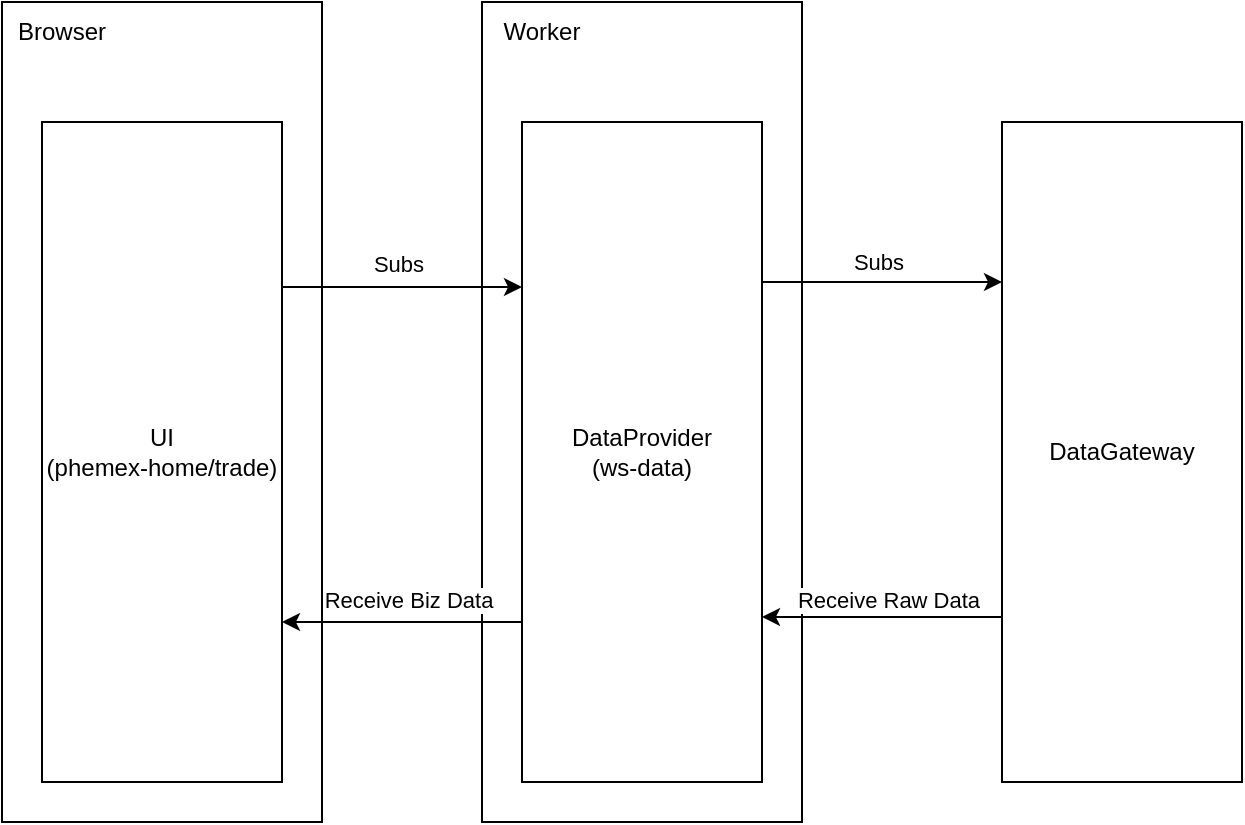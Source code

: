 <mxfile version="24.3.1" type="github">
  <diagram name="Page-1" id="0HDmdloTcH0qQN3vc7QG">
    <mxGraphModel dx="757" dy="856" grid="1" gridSize="10" guides="1" tooltips="1" connect="1" arrows="1" fold="1" page="1" pageScale="1" pageWidth="827" pageHeight="1169" math="0" shadow="0">
      <root>
        <mxCell id="0" />
        <mxCell id="1" parent="0" />
        <mxCell id="1fhaBdgzW0mIe5YVaV1Y-7" value="" style="rounded=0;whiteSpace=wrap;html=1;align=left;" vertex="1" parent="1">
          <mxGeometry x="310" y="330" width="160" height="410" as="geometry" />
        </mxCell>
        <mxCell id="1fhaBdgzW0mIe5YVaV1Y-5" value="" style="rounded=0;whiteSpace=wrap;html=1;align=left;" vertex="1" parent="1">
          <mxGeometry x="70" y="330" width="160" height="410" as="geometry" />
        </mxCell>
        <mxCell id="1fhaBdgzW0mIe5YVaV1Y-1" value="UI&lt;br&gt;(phemex-home/trade)" style="rounded=0;whiteSpace=wrap;html=1;" vertex="1" parent="1">
          <mxGeometry x="90" y="390" width="120" height="330" as="geometry" />
        </mxCell>
        <mxCell id="1fhaBdgzW0mIe5YVaV1Y-2" value="DataProvider&lt;br&gt;(ws-data)" style="rounded=0;whiteSpace=wrap;html=1;" vertex="1" parent="1">
          <mxGeometry x="330" y="390" width="120" height="330" as="geometry" />
        </mxCell>
        <mxCell id="1fhaBdgzW0mIe5YVaV1Y-3" value="DataGateway" style="rounded=0;whiteSpace=wrap;html=1;" vertex="1" parent="1">
          <mxGeometry x="570" y="390" width="120" height="330" as="geometry" />
        </mxCell>
        <mxCell id="1fhaBdgzW0mIe5YVaV1Y-6" value="Browser" style="text;html=1;align=center;verticalAlign=middle;whiteSpace=wrap;rounded=0;" vertex="1" parent="1">
          <mxGeometry x="70" y="330" width="60" height="30" as="geometry" />
        </mxCell>
        <mxCell id="1fhaBdgzW0mIe5YVaV1Y-8" value="Worker" style="text;html=1;align=center;verticalAlign=middle;whiteSpace=wrap;rounded=0;" vertex="1" parent="1">
          <mxGeometry x="310" y="330" width="60" height="30" as="geometry" />
        </mxCell>
        <mxCell id="1fhaBdgzW0mIe5YVaV1Y-9" value="" style="endArrow=classic;html=1;rounded=0;exitX=1;exitY=0.25;exitDx=0;exitDy=0;entryX=0;entryY=0.25;entryDx=0;entryDy=0;" edge="1" parent="1" source="1fhaBdgzW0mIe5YVaV1Y-1" target="1fhaBdgzW0mIe5YVaV1Y-2">
          <mxGeometry width="50" height="50" relative="1" as="geometry">
            <mxPoint x="260" y="414" as="sourcePoint" />
            <mxPoint x="260" y="754" as="targetPoint" />
          </mxGeometry>
        </mxCell>
        <mxCell id="1fhaBdgzW0mIe5YVaV1Y-11" value="Subs" style="edgeLabel;html=1;align=center;verticalAlign=middle;resizable=0;points=[];" vertex="1" connectable="0" parent="1fhaBdgzW0mIe5YVaV1Y-9">
          <mxGeometry x="-0.043" y="4" relative="1" as="geometry">
            <mxPoint y="-8" as="offset" />
          </mxGeometry>
        </mxCell>
        <mxCell id="1fhaBdgzW0mIe5YVaV1Y-12" value="" style="endArrow=classic;html=1;rounded=0;exitX=1;exitY=0.25;exitDx=0;exitDy=0;entryX=0;entryY=0.25;entryDx=0;entryDy=0;" edge="1" parent="1">
          <mxGeometry width="50" height="50" relative="1" as="geometry">
            <mxPoint x="450" y="470" as="sourcePoint" />
            <mxPoint x="570" y="470" as="targetPoint" />
          </mxGeometry>
        </mxCell>
        <mxCell id="1fhaBdgzW0mIe5YVaV1Y-13" value="Subs" style="edgeLabel;html=1;align=center;verticalAlign=middle;resizable=0;points=[];" vertex="1" connectable="0" parent="1fhaBdgzW0mIe5YVaV1Y-12">
          <mxGeometry x="-0.043" y="4" relative="1" as="geometry">
            <mxPoint y="-6" as="offset" />
          </mxGeometry>
        </mxCell>
        <mxCell id="1fhaBdgzW0mIe5YVaV1Y-14" value="" style="endArrow=classic;html=1;rounded=0;exitX=0;exitY=0.75;exitDx=0;exitDy=0;entryX=1;entryY=0.75;entryDx=0;entryDy=0;" edge="1" parent="1" source="1fhaBdgzW0mIe5YVaV1Y-3" target="1fhaBdgzW0mIe5YVaV1Y-2">
          <mxGeometry width="50" height="50" relative="1" as="geometry">
            <mxPoint x="520" y="680" as="sourcePoint" />
            <mxPoint x="640" y="680" as="targetPoint" />
          </mxGeometry>
        </mxCell>
        <mxCell id="1fhaBdgzW0mIe5YVaV1Y-15" value="Receive Raw Data" style="edgeLabel;html=1;align=center;verticalAlign=middle;resizable=0;points=[];" vertex="1" connectable="0" parent="1fhaBdgzW0mIe5YVaV1Y-14">
          <mxGeometry x="-0.043" y="4" relative="1" as="geometry">
            <mxPoint y="-13" as="offset" />
          </mxGeometry>
        </mxCell>
        <mxCell id="1fhaBdgzW0mIe5YVaV1Y-16" value="" style="endArrow=classic;html=1;rounded=0;exitX=0;exitY=0.75;exitDx=0;exitDy=0;" edge="1" parent="1">
          <mxGeometry width="50" height="50" relative="1" as="geometry">
            <mxPoint x="330" y="640" as="sourcePoint" />
            <mxPoint x="210" y="640" as="targetPoint" />
          </mxGeometry>
        </mxCell>
        <mxCell id="1fhaBdgzW0mIe5YVaV1Y-17" value="Receive Biz Data" style="edgeLabel;html=1;align=center;verticalAlign=middle;resizable=0;points=[];" vertex="1" connectable="0" parent="1fhaBdgzW0mIe5YVaV1Y-16">
          <mxGeometry x="-0.043" y="4" relative="1" as="geometry">
            <mxPoint y="-15" as="offset" />
          </mxGeometry>
        </mxCell>
      </root>
    </mxGraphModel>
  </diagram>
</mxfile>
